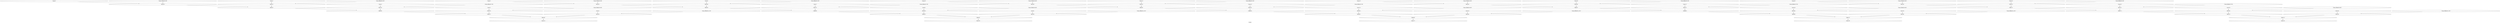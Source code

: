 /*
{
    "ALU" : ["FADD", "FMUL"],
    "MEMPORT" : ["input", "output"],
    "Constant" : ["const"],
    "Any2Pins" : "inPinA,inPinB"
}
*/

strict digraph "for.body" {
label="for.body";
Load_0 [data=array, label="{Load_0}", opcode=INPUT, width=32];
Load_1 [data=array, label="{Load_1}", opcode=INPUT, width=32];
Load_2 [data=array, label="{Load_2}", opcode=INPUT, width=32];
Load_3 [data=array, label="{Load_3}", opcode=INPUT, width=32];
Load_4 [data=array, label="{Load_4}", opcode=INPUT, width=32];
Load_5 [data=array, label="{Load_5}", opcode=INPUT, width=32];
Load_6 [data=array, label="{Load_6}", opcode=INPUT, width=32];
Load_7 [data=array, label="{Load_7}", opcode=INPUT, width=32];
Load_8 [data=array, label="{Load_8}", opcode=INPUT, width=32];
Load_9 [data=array, label="{Load_9}", opcode=INPUT, width=32];
Load_10 [data=array, label="{Load_10}", opcode=INPUT, width=32];
Load_11 [data=array, label="{Load_11}", opcode=INPUT, width=32];
Load_12 [data=array, label="{Load_12}", opcode=INPUT, width=32];
Load_13 [data=array, label="{Load_13}", opcode=INPUT, width=32];
Load_14 [data=array, label="{Load_14}", opcode=INPUT, width=32];
Load_15 [data=array, label="{Load_15}", opcode=INPUT, width=32];
Load_16 [data=array, label="{Load_16}", opcode=INPUT, width=32];
Load_17 [data=array, label="{Load_17}", opcode=INPUT, width=32];
Load_18 [data=array, label="{Load_18}", opcode=INPUT, width=32];
Load_19 [data=array, label="{Load_19}", opcode=INPUT, width=32];
Load_20 [data=array, label="{Load_20}", opcode=INPUT, width=32];
Load_21 [data=array, label="{Load_21}", opcode=INPUT, width=32];
Load_22 [data=array, label="{Load_22}", opcode=INPUT, width=32];
Load_23 [data=array, label="{Load_23}", opcode=INPUT, width=32];
Load_24 [data=array, label="{Load_24}", opcode=INPUT, width=32];
fmul_30 [label="{fmul_30}", opcode=FMUL, width=32];
fmul_31 [label="{fmul_31}", opcode=FMUL, width=32];
fmul_32 [label="{fmul_32}", opcode=FMUL, width=32];
fmul_33 [label="{fmul_33}", opcode=FMUL, width=32];
fmul_34 [label="{fmul_34}", opcode=FMUL, width=32];
fmul_35 [label="{fmul_35}", opcode=FMUL, width=32];
fmul_36 [label="{fmul_36}", opcode=FMUL, width=32];
fmul_37 [label="{fmul_37}", opcode=FMUL, width=32];
fmul_38 [label="{fmul_38}", opcode=FMUL, width=32];
fmul_39 [label="{fmul_39}", opcode=FMUL, width=32];
fmul_40 [label="{fmul_40}", opcode=FMUL, width=32];
fmul_41 [label="{fmul_41}", opcode=FMUL, width=32];
fmul_42 [label="{fmul_42}", opcode=FMUL, width=32];
fmul_43 [label="{fmul_43}", opcode=FMUL, width=32];
fmul_44 [label="{fmul_44}", opcode=FMUL, width=32];
fmul_45 [label="{fmul_45}", opcode=FMUL, width=32];
fmul_46 [label="{fmul_46}", opcode=FMUL, width=32];
fmul_47 [label="{fmul_47}", opcode=FMUL, width=32];
fmul_48 [label="{fmul_48}", opcode=FMUL, width=32];
fmul_49 [label="{fmul_49}", opcode=FMUL, width=32];
fmul_50 [label="{fmul_50}", opcode=FMUL, width=32];
fmul_51 [label="{fmul_51}", opcode=FMUL, width=32];
fmul_52 [label="{fmul_52}", opcode=FMUL, width=32];
fmul_53 [label="{fmul_53}", opcode=FMUL, width=32];
fmul_54 [label="{fmul_54}", opcode=FMUL, width=32];
fadd_55 [label="{fadd_55}", opcode=FADD, width=32];
fadd_56 [label="{fadd_56}", opcode=FADD, width=32];
fadd_57 [label="{fadd_57}", opcode=FADD, width=32];
fadd_58 [label="{fadd_58}", opcode=FADD, width=32];
fadd_59 [label="{fadd_59}", opcode=FADD, width=32];
fadd_60 [label="{fadd_60}", opcode=FADD, width=32];
fadd_61 [label="{fadd_61}", opcode=FADD, width=32];
fadd_62 [label="{fadd_62}", opcode=FADD, width=32];
fadd_63 [label="{fadd_63}", opcode=FADD, width=32];
fadd_64 [label="{fadd_64}", opcode=FADD, width=32];
fadd_65 [label="{fadd_65}", opcode=FADD, width=32];
fadd_66 [label="{fadd_66}", opcode=FADD, width=32];
fadd_67 [label="{fadd_67}", opcode=FADD, width=32];
fadd_68 [label="{fadd_68}", opcode=FADD, width=32];
fadd_69 [label="{fadd_69}", opcode=FADD, width=32];
fadd_70 [label="{fadd_70}", opcode=FADD, width=32];
fadd_71 [label="{fadd_71}", opcode=FADD, width=32];
fadd_72 [label="{fadd_72}", opcode=FADD, width=32];
fadd_73 [label="{fadd_73}", opcode=FADD, width=32];
fadd_74 [label="{fadd_74}", opcode=FADD, width=32];
Store_75 [data=arraySol, label="{Store_75}", opcode=OUTPUT, width=32];
Store_76 [data=arraySol, label="{Store_76}", opcode=OUTPUT, width=32];
Store_77 [data=arraySol, label="{Store_77}", opcode=OUTPUT, width=32];
Store_78 [data=arraySol, label="{Store_78}", opcode=OUTPUT, width=32];
Store_79 [data=arraySol, label="{Store_79}", opcode=OUTPUT, width=32];
Const_81 [constVal="1", float32="9.00", label="{Const_25|float32=9.00}", opcode=CONST, width=32];
Const_82 [constVal="1", float32="9.00", label="{Const_25|float32=9.00}", opcode=CONST, width=32];
Const_83 [constVal="1", float32="9.00", label="{Const_25|float32=9.00}", opcode=CONST, width=32];
Const_84 [constVal="1", float32="9.00", label="{Const_25|float32=9.00}", opcode=CONST, width=32];
Const_85 [constVal="1", float32="9.00", label="{Const_25|float32=9.00}", opcode=CONST, width=32];
Const_86 [constVal="1", float32="7.00", label="{Const_26|float32=7.00}", opcode=CONST, width=32];
Const_87 [constVal="1", float32="7.00", label="{Const_26|float32=7.00}", opcode=CONST, width=32];
Const_88 [constVal="1", float32="7.00", label="{Const_26|float32=7.00}", opcode=CONST, width=32];
Const_89 [constVal="1", float32="7.00", label="{Const_26|float32=7.00}", opcode=CONST, width=32];
Const_90 [constVal="1", float32="7.00", label="{Const_26|float32=7.00}", opcode=CONST, width=32];
Const_91 [constVal="1", float32="3.00", label="{Const_27|float32=3.00}", opcode=CONST, width=32];
Const_92 [constVal="1", float32="3.00", label="{Const_27|float32=3.00}", opcode=CONST, width=32];
Const_93 [constVal="1", float32="3.00", label="{Const_27|float32=3.00}", opcode=CONST, width=32];
Const_94 [constVal="1", float32="3.00", label="{Const_27|float32=3.00}", opcode=CONST, width=32];
Const_95 [constVal="1", float32="3.00", label="{Const_27|float32=3.00}", opcode=CONST, width=32];
Const_96 [constVal="1", float32="5.00", label="{Const_28|float32=5.00}", opcode=CONST, width=32];
Const_97 [constVal="1", float32="5.00", label="{Const_28|float32=5.00}", opcode=CONST, width=32];
Const_98 [constVal="1", float32="5.00", label="{Const_28|float32=5.00}", opcode=CONST, width=32];
Const_99 [constVal="1", float32="5.00", label="{Const_28|float32=5.00}", opcode=CONST, width=32];
Const_100 [constVal="1", float32="5.00", label="{Const_28|float32=5.00}", opcode=CONST, width=32];
Const_101 [constVal="1", float32="11.00", label="{Const_29|float32=11.00}", opcode=CONST, width=32];
Const_102 [constVal="1", float32="11.00", label="{Const_29|float32=11.00}", opcode=CONST, width=32];
Const_103 [constVal="1", float32="11.00", label="{Const_29|float32=11.00}", opcode=CONST, width=32];
Const_104 [constVal="1", float32="11.00", label="{Const_29|float32=11.00}", opcode=CONST, width=32];
Const_105 [constVal="1", float32="11.00", label="{Const_29|float32=11.00}", opcode=CONST, width=32];
Load_0 -> fmul_30  [driver=outPinA, load=Any2Pins];
Load_1 -> fmul_31  [driver=outPinA, load=Any2Pins];
Load_2 -> fmul_32  [driver=outPinA, load=Any2Pins];
Load_3 -> fmul_33  [driver=outPinA, load=Any2Pins];
Load_4 -> fmul_34  [driver=outPinA, load=Any2Pins];
Load_5 -> fmul_35  [driver=outPinA, load=Any2Pins];
Load_6 -> fmul_36  [driver=outPinA, load=Any2Pins];
Load_7 -> fmul_37  [driver=outPinA, load=Any2Pins];
Load_8 -> fmul_38  [driver=outPinA, load=Any2Pins];
Load_9 -> fmul_39  [driver=outPinA, load=Any2Pins];
Load_10 -> fmul_40  [driver=outPinA, load=Any2Pins];
Load_11 -> fmul_41  [driver=outPinA, load=Any2Pins];
Load_12 -> fmul_42  [driver=outPinA, load=Any2Pins];
Load_13 -> fmul_43  [driver=outPinA, load=Any2Pins];
Load_14 -> fmul_44  [driver=outPinA, load=Any2Pins];
Load_15 -> fmul_45  [driver=outPinA, load=Any2Pins];
Load_16 -> fmul_46  [driver=outPinA, load=Any2Pins];
Load_17 -> fmul_47  [driver=outPinA, load=Any2Pins];
Load_18 -> fmul_48  [driver=outPinA, load=Any2Pins];
Load_19 -> fmul_49  [driver=outPinA, load=Any2Pins];
Load_20 -> fmul_50  [driver=outPinA, load=Any2Pins];
Load_21 -> fmul_51  [driver=outPinA, load=Any2Pins];
Load_22 -> fmul_52  [driver=outPinA, load=Any2Pins];
Load_23 -> fmul_53  [driver=outPinA, load=Any2Pins];
Load_24 -> fmul_54  [driver=outPinA, load=Any2Pins];
fmul_30 -> fadd_55  [driver=outPinA, load=Any2Pins];
fmul_31 -> fadd_55  [driver=outPinA, load=Any2Pins];
fmul_32 -> fadd_56  [driver=outPinA, load=Any2Pins];
fmul_33 -> fadd_57  [driver=outPinA, load=Any2Pins];
fmul_34 -> fadd_58  [driver=outPinA, load=Any2Pins];
fmul_35 -> fadd_59  [driver=outPinA, load=Any2Pins];
fmul_36 -> fadd_59  [driver=outPinA, load=Any2Pins];
fmul_37 -> fadd_60  [driver=outPinA, load=Any2Pins];
fmul_38 -> fadd_61  [driver=outPinA, load=Any2Pins];
fmul_39 -> fadd_62  [driver=outPinA, load=Any2Pins];
fmul_40 -> fadd_63  [driver=outPinA, load=Any2Pins];
fmul_41 -> fadd_63  [driver=outPinA, load=Any2Pins];
fmul_42 -> fadd_64  [driver=outPinA, load=Any2Pins];
fmul_43 -> fadd_65  [driver=outPinA, load=Any2Pins];
fmul_44 -> fadd_66  [driver=outPinA, load=Any2Pins];
fmul_45 -> fadd_67  [driver=outPinA, load=Any2Pins];
fmul_46 -> fadd_67  [driver=outPinA, load=Any2Pins];
fmul_47 -> fadd_68  [driver=outPinA, load=Any2Pins];
fmul_48 -> fadd_69  [driver=outPinA, load=Any2Pins];
fmul_49 -> fadd_70  [driver=outPinA, load=Any2Pins];
fmul_50 -> fadd_71  [driver=outPinA, load=Any2Pins];
fmul_51 -> fadd_71  [driver=outPinA, load=Any2Pins];
fmul_52 -> fadd_72  [driver=outPinA, load=Any2Pins];
fmul_53 -> fadd_73  [driver=outPinA, load=Any2Pins];
fmul_54 -> fadd_74  [driver=outPinA, load=Any2Pins];
fadd_55 -> fadd_56  [driver=outPinA, load=Any2Pins];
fadd_56 -> fadd_57  [driver=outPinA, load=Any2Pins];
fadd_57 -> fadd_58  [driver=outPinA, load=Any2Pins];
fadd_58 -> Store_75  [driver=outPinA, load=Any2Pins];
fadd_59 -> fadd_60  [driver=outPinA, load=Any2Pins];
fadd_60 -> fadd_61  [driver=outPinA, load=Any2Pins];
fadd_61 -> fadd_62  [driver=outPinA, load=Any2Pins];
fadd_62 -> Store_76  [driver=outPinA, load=Any2Pins];
fadd_63 -> fadd_64  [driver=outPinA, load=Any2Pins];
fadd_64 -> fadd_65  [driver=outPinA, load=Any2Pins];
fadd_65 -> fadd_66  [driver=outPinA, load=Any2Pins];
fadd_66 -> Store_77  [driver=outPinA, load=Any2Pins];
fadd_67 -> fadd_68  [driver=outPinA, load=Any2Pins];
fadd_68 -> fadd_69  [driver=outPinA, load=Any2Pins];
fadd_69 -> fadd_70  [driver=outPinA, load=Any2Pins];
fadd_70 -> Store_78  [driver=outPinA, load=Any2Pins];
fadd_71 -> fadd_72  [driver=outPinA, load=Any2Pins];
fadd_72 -> fadd_73  [driver=outPinA, load=Any2Pins];
fadd_73 -> fadd_74  [driver=outPinA, load=Any2Pins];
fadd_74 -> Store_79  [driver=outPinA, load=Any2Pins];
Const_81 -> fmul_38  [driver=outPinA, load=Any2Pins];
Const_82 -> fmul_33  [driver=outPinA, load=Any2Pins];
Const_83 -> fmul_53  [driver=outPinA, load=Any2Pins];
Const_84 -> fmul_43  [driver=outPinA, load=Any2Pins];
Const_85 -> fmul_48  [driver=outPinA, load=Any2Pins];
Const_86 -> fmul_52  [driver=outPinA, load=Any2Pins];
Const_87 -> fmul_32  [driver=outPinA, load=Any2Pins];
Const_88 -> fmul_47  [driver=outPinA, load=Any2Pins];
Const_89 -> fmul_37  [driver=outPinA, load=Any2Pins];
Const_90 -> fmul_42  [driver=outPinA, load=Any2Pins];
Const_91 -> fmul_35  [driver=outPinA, load=Any2Pins];
Const_92 -> fmul_30  [driver=outPinA, load=Any2Pins];
Const_93 -> fmul_40  [driver=outPinA, load=Any2Pins];
Const_94 -> fmul_45  [driver=outPinA, load=Any2Pins];
Const_95 -> fmul_50  [driver=outPinA, load=Any2Pins];
Const_96 -> fmul_41  [driver=outPinA, load=Any2Pins];
Const_97 -> fmul_36  [driver=outPinA, load=Any2Pins];
Const_98 -> fmul_46  [driver=outPinA, load=Any2Pins];
Const_99 -> fmul_51  [driver=outPinA, load=Any2Pins];
Const_100 -> fmul_31  [driver=outPinA, load=Any2Pins];
Const_101 -> fmul_44  [driver=outPinA, load=Any2Pins];
Const_102 -> fmul_54  [driver=outPinA, load=Any2Pins];
Const_103 -> fmul_49  [driver=outPinA, load=Any2Pins];
Const_104 -> fmul_39  [driver=outPinA, load=Any2Pins];
Const_105 -> fmul_34  [driver=outPinA, load=Any2Pins];
}
